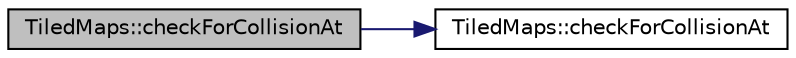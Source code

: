 digraph "TiledMaps::checkForCollisionAt"
{
 // LATEX_PDF_SIZE
  edge [fontname="Helvetica",fontsize="10",labelfontname="Helvetica",labelfontsize="10"];
  node [fontname="Helvetica",fontsize="10",shape=record];
  rankdir="LR";
  Node1 [label="TiledMaps::checkForCollisionAt",height=0.2,width=0.4,color="black", fillcolor="grey75", style="filled", fontcolor="black",tooltip=" "];
  Node1 -> Node2 [color="midnightblue",fontsize="10",style="solid",fontname="Helvetica"];
  Node2 [label="TiledMaps::checkForCollisionAt",height=0.2,width=0.4,color="black", fillcolor="white", style="filled",URL="$class_tiled_maps.html#a9faaee6cbb09076cb07fc5751a2ad404",tooltip=" "];
}
